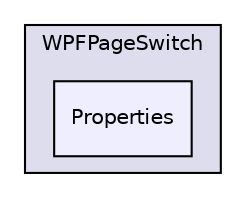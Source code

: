 digraph "WPFPageSwitcher/WPFPageSwitch/Properties" {
  compound=true
  node [ fontsize="10", fontname="Helvetica"];
  edge [ labelfontsize="10", labelfontname="Helvetica"];
  subgraph clusterdir_5df0347b05456ddbd917cf402268b1cf {
    graph [ bgcolor="#ddddee", pencolor="black", label="WPFPageSwitch" fontname="Helvetica", fontsize="10", URL="dir_5df0347b05456ddbd917cf402268b1cf.html"]
  dir_2a05b75da0c99af51bee4b6500d628d5 [shape=box, label="Properties", style="filled", fillcolor="#eeeeff", pencolor="black", URL="dir_2a05b75da0c99af51bee4b6500d628d5.html"];
  }
}
